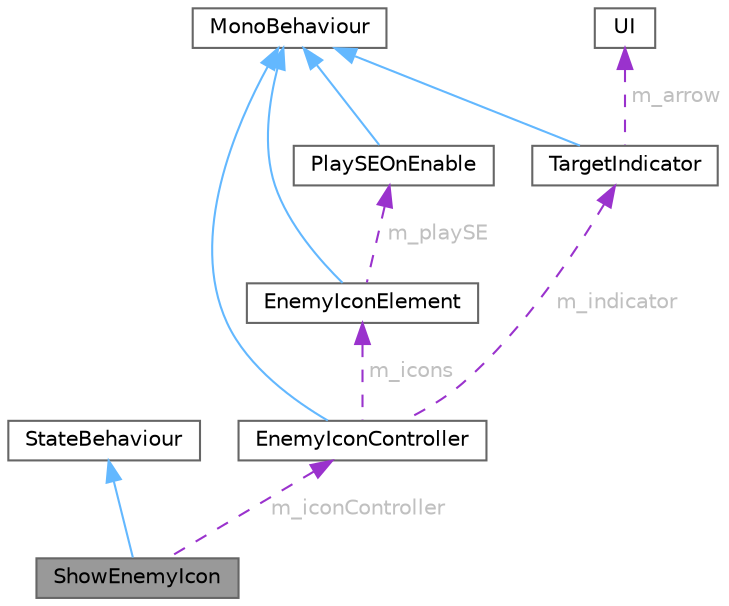 digraph "ShowEnemyIcon"
{
 // LATEX_PDF_SIZE
  bgcolor="transparent";
  edge [fontname=Helvetica,fontsize=10,labelfontname=Helvetica,labelfontsize=10];
  node [fontname=Helvetica,fontsize=10,shape=box,height=0.2,width=0.4];
  Node1 [id="Node000001",label="ShowEnemyIcon",height=0.2,width=0.4,color="gray40", fillcolor="grey60", style="filled", fontcolor="black",tooltip=" "];
  Node2 -> Node1 [id="edge1_Node000001_Node000002",dir="back",color="steelblue1",style="solid",tooltip=" "];
  Node2 [id="Node000002",label="StateBehaviour",height=0.2,width=0.4,color="gray40", fillcolor="white", style="filled",tooltip=" "];
  Node3 -> Node1 [id="edge2_Node000001_Node000003",dir="back",color="darkorchid3",style="dashed",tooltip=" ",label=" m_iconController",fontcolor="grey" ];
  Node3 [id="Node000003",label="EnemyIconController",height=0.2,width=0.4,color="gray40", fillcolor="white", style="filled",URL="$class_enemy_icon_controller.html",tooltip=" "];
  Node4 -> Node3 [id="edge3_Node000003_Node000004",dir="back",color="steelblue1",style="solid",tooltip=" "];
  Node4 [id="Node000004",label="MonoBehaviour",height=0.2,width=0.4,color="gray40", fillcolor="white", style="filled",tooltip=" "];
  Node5 -> Node3 [id="edge4_Node000003_Node000005",dir="back",color="darkorchid3",style="dashed",tooltip=" ",label=" m_icons",fontcolor="grey" ];
  Node5 [id="Node000005",label="EnemyIconElement",height=0.2,width=0.4,color="gray40", fillcolor="white", style="filled",URL="$class_enemy_icon_element.html",tooltip=" "];
  Node4 -> Node5 [id="edge5_Node000005_Node000004",dir="back",color="steelblue1",style="solid",tooltip=" "];
  Node6 -> Node5 [id="edge6_Node000005_Node000006",dir="back",color="darkorchid3",style="dashed",tooltip=" ",label=" m_playSE",fontcolor="grey" ];
  Node6 [id="Node000006",label="PlaySEOnEnable",height=0.2,width=0.4,color="gray40", fillcolor="white", style="filled",URL="$class_play_s_e_on_enable.html",tooltip=" "];
  Node4 -> Node6 [id="edge7_Node000006_Node000004",dir="back",color="steelblue1",style="solid",tooltip=" "];
  Node7 -> Node3 [id="edge8_Node000003_Node000007",dir="back",color="darkorchid3",style="dashed",tooltip=" ",label=" m_indicator",fontcolor="grey" ];
  Node7 [id="Node000007",label="TargetIndicator",height=0.2,width=0.4,color="gray40", fillcolor="white", style="filled",URL="$class_target_indicator.html",tooltip=" "];
  Node4 -> Node7 [id="edge9_Node000007_Node000004",dir="back",color="steelblue1",style="solid",tooltip=" "];
  Node8 -> Node7 [id="edge10_Node000007_Node000008",dir="back",color="darkorchid3",style="dashed",tooltip=" ",label=" m_arrow",fontcolor="grey" ];
  Node8 [id="Node000008",label="UI",height=0.2,width=0.4,color="gray40", fillcolor="white", style="filled",tooltip=" "];
}
